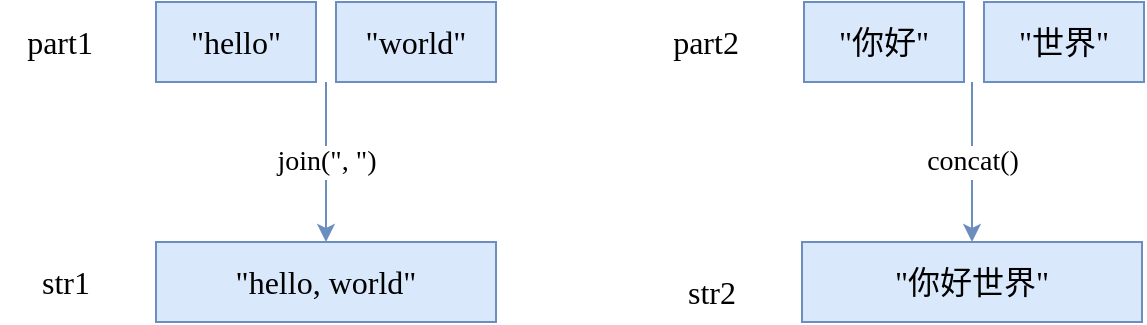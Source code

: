 <mxfile version="24.2.5" type="device">
  <diagram name="Page-1" id="OUmJGadbs3mdX2A4NLFZ">
    <mxGraphModel dx="1434" dy="835" grid="1" gridSize="10" guides="1" tooltips="1" connect="1" arrows="1" fold="1" page="1" pageScale="1" pageWidth="850" pageHeight="1100" math="0" shadow="0">
      <root>
        <mxCell id="0" />
        <mxCell id="1" parent="0" />
        <mxCell id="iBAZMPhy6fpMxIUiKFzB-17" value="" style="group" vertex="1" connectable="0" parent="1">
          <mxGeometry x="440" y="240" width="249" height="160" as="geometry" />
        </mxCell>
        <mxCell id="iBAZMPhy6fpMxIUiKFzB-8" value="" style="group" vertex="1" connectable="0" parent="iBAZMPhy6fpMxIUiKFzB-17">
          <mxGeometry x="79" width="170" height="40" as="geometry" />
        </mxCell>
        <mxCell id="iBAZMPhy6fpMxIUiKFzB-9" value="&quot;你好&quot;" style="rounded=0;whiteSpace=wrap;html=1;shadow=0;strokeColor=#6c8ebf;strokeWidth=1;fontFamily=Ubuntu;fontSize=16;fontStyle=0;fillColor=#dae8fc;" vertex="1" parent="iBAZMPhy6fpMxIUiKFzB-8">
          <mxGeometry width="80" height="40" as="geometry" />
        </mxCell>
        <mxCell id="iBAZMPhy6fpMxIUiKFzB-10" value="&quot;世界&quot;" style="rounded=0;whiteSpace=wrap;html=1;shadow=0;strokeColor=#6c8ebf;strokeWidth=1;fontFamily=Ubuntu;fontSize=16;fontStyle=0;fillColor=#dae8fc;" vertex="1" parent="iBAZMPhy6fpMxIUiKFzB-8">
          <mxGeometry x="90" width="80" height="40" as="geometry" />
        </mxCell>
        <mxCell id="iBAZMPhy6fpMxIUiKFzB-11" value="&quot;你好世界&quot;" style="rounded=0;whiteSpace=wrap;html=1;shadow=0;strokeColor=#6c8ebf;strokeWidth=1;fontFamily=Ubuntu;fontSize=16;fontStyle=0;fillColor=#dae8fc;" vertex="1" parent="iBAZMPhy6fpMxIUiKFzB-17">
          <mxGeometry x="78" y="120" width="170" height="40" as="geometry" />
        </mxCell>
        <mxCell id="iBAZMPhy6fpMxIUiKFzB-12" value="concat()" style="endArrow=classic;html=1;rounded=1;shadow=0;strokeColor=#6c8ebf;strokeWidth=1;fontFamily=Ubuntu;fontSize=14;fontStyle=0;fillColor=#dae8fc;entryX=0.5;entryY=0;entryDx=0;entryDy=0;" edge="1" parent="iBAZMPhy6fpMxIUiKFzB-17" target="iBAZMPhy6fpMxIUiKFzB-11">
          <mxGeometry width="50" height="50" relative="1" as="geometry">
            <mxPoint x="163" y="40" as="sourcePoint" />
            <mxPoint x="173" y="-110" as="targetPoint" />
          </mxGeometry>
        </mxCell>
        <mxCell id="iBAZMPhy6fpMxIUiKFzB-14" value="str2" style="text;html=1;align=center;verticalAlign=middle;whiteSpace=wrap;rounded=0;fontFamily=Ubuntu;fontSize=16;fontStyle=0;" vertex="1" parent="iBAZMPhy6fpMxIUiKFzB-17">
          <mxGeometry x="3" y="130" width="60" height="30" as="geometry" />
        </mxCell>
        <mxCell id="iBAZMPhy6fpMxIUiKFzB-16" value="part2" style="text;html=1;align=center;verticalAlign=middle;whiteSpace=wrap;rounded=0;fontFamily=Ubuntu;fontSize=16;fontStyle=0;" vertex="1" parent="iBAZMPhy6fpMxIUiKFzB-17">
          <mxGeometry y="5" width="60" height="30" as="geometry" />
        </mxCell>
        <mxCell id="iBAZMPhy6fpMxIUiKFzB-18" value="" style="group" vertex="1" connectable="0" parent="1">
          <mxGeometry x="117" y="240" width="248" height="160" as="geometry" />
        </mxCell>
        <mxCell id="iBAZMPhy6fpMxIUiKFzB-5" value="&quot;hello, world&quot;" style="rounded=0;whiteSpace=wrap;html=1;shadow=0;strokeColor=#6c8ebf;strokeWidth=1;fontFamily=Ubuntu;fontSize=16;fontStyle=0;fillColor=#dae8fc;" vertex="1" parent="iBAZMPhy6fpMxIUiKFzB-18">
          <mxGeometry x="78" y="120" width="170" height="40" as="geometry" />
        </mxCell>
        <mxCell id="iBAZMPhy6fpMxIUiKFzB-6" value="" style="group" vertex="1" connectable="0" parent="iBAZMPhy6fpMxIUiKFzB-18">
          <mxGeometry x="78" width="170" height="40" as="geometry" />
        </mxCell>
        <mxCell id="iBAZMPhy6fpMxIUiKFzB-1" value="&quot;hello&quot;" style="rounded=0;whiteSpace=wrap;html=1;shadow=0;strokeColor=#6c8ebf;strokeWidth=1;fontFamily=Ubuntu;fontSize=16;fontStyle=0;fillColor=#dae8fc;" vertex="1" parent="iBAZMPhy6fpMxIUiKFzB-6">
          <mxGeometry width="80" height="40" as="geometry" />
        </mxCell>
        <mxCell id="iBAZMPhy6fpMxIUiKFzB-3" value="&quot;world&quot;" style="rounded=0;whiteSpace=wrap;html=1;shadow=0;strokeColor=#6c8ebf;strokeWidth=1;fontFamily=Ubuntu;fontSize=16;fontStyle=0;fillColor=#dae8fc;" vertex="1" parent="iBAZMPhy6fpMxIUiKFzB-6">
          <mxGeometry x="90" width="80" height="40" as="geometry" />
        </mxCell>
        <mxCell id="iBAZMPhy6fpMxIUiKFzB-7" value="join(&quot;, &quot;)" style="endArrow=classic;html=1;rounded=1;shadow=0;strokeColor=#6c8ebf;strokeWidth=1;fontFamily=Ubuntu;fontSize=14;fontStyle=0;fillColor=#dae8fc;entryX=0.5;entryY=0;entryDx=0;entryDy=0;" edge="1" parent="iBAZMPhy6fpMxIUiKFzB-18" target="iBAZMPhy6fpMxIUiKFzB-5">
          <mxGeometry width="50" height="50" relative="1" as="geometry">
            <mxPoint x="163" y="40" as="sourcePoint" />
            <mxPoint x="333" y="160" as="targetPoint" />
          </mxGeometry>
        </mxCell>
        <mxCell id="iBAZMPhy6fpMxIUiKFzB-13" value="str1" style="text;html=1;align=center;verticalAlign=middle;whiteSpace=wrap;rounded=0;fontFamily=Ubuntu;fontSize=16;fontStyle=0;" vertex="1" parent="iBAZMPhy6fpMxIUiKFzB-18">
          <mxGeometry x="3" y="125" width="60" height="30" as="geometry" />
        </mxCell>
        <mxCell id="iBAZMPhy6fpMxIUiKFzB-15" value="part1" style="text;html=1;align=center;verticalAlign=middle;whiteSpace=wrap;rounded=0;fontFamily=Ubuntu;fontSize=16;fontStyle=0;" vertex="1" parent="iBAZMPhy6fpMxIUiKFzB-18">
          <mxGeometry y="5" width="60" height="30" as="geometry" />
        </mxCell>
      </root>
    </mxGraphModel>
  </diagram>
</mxfile>
